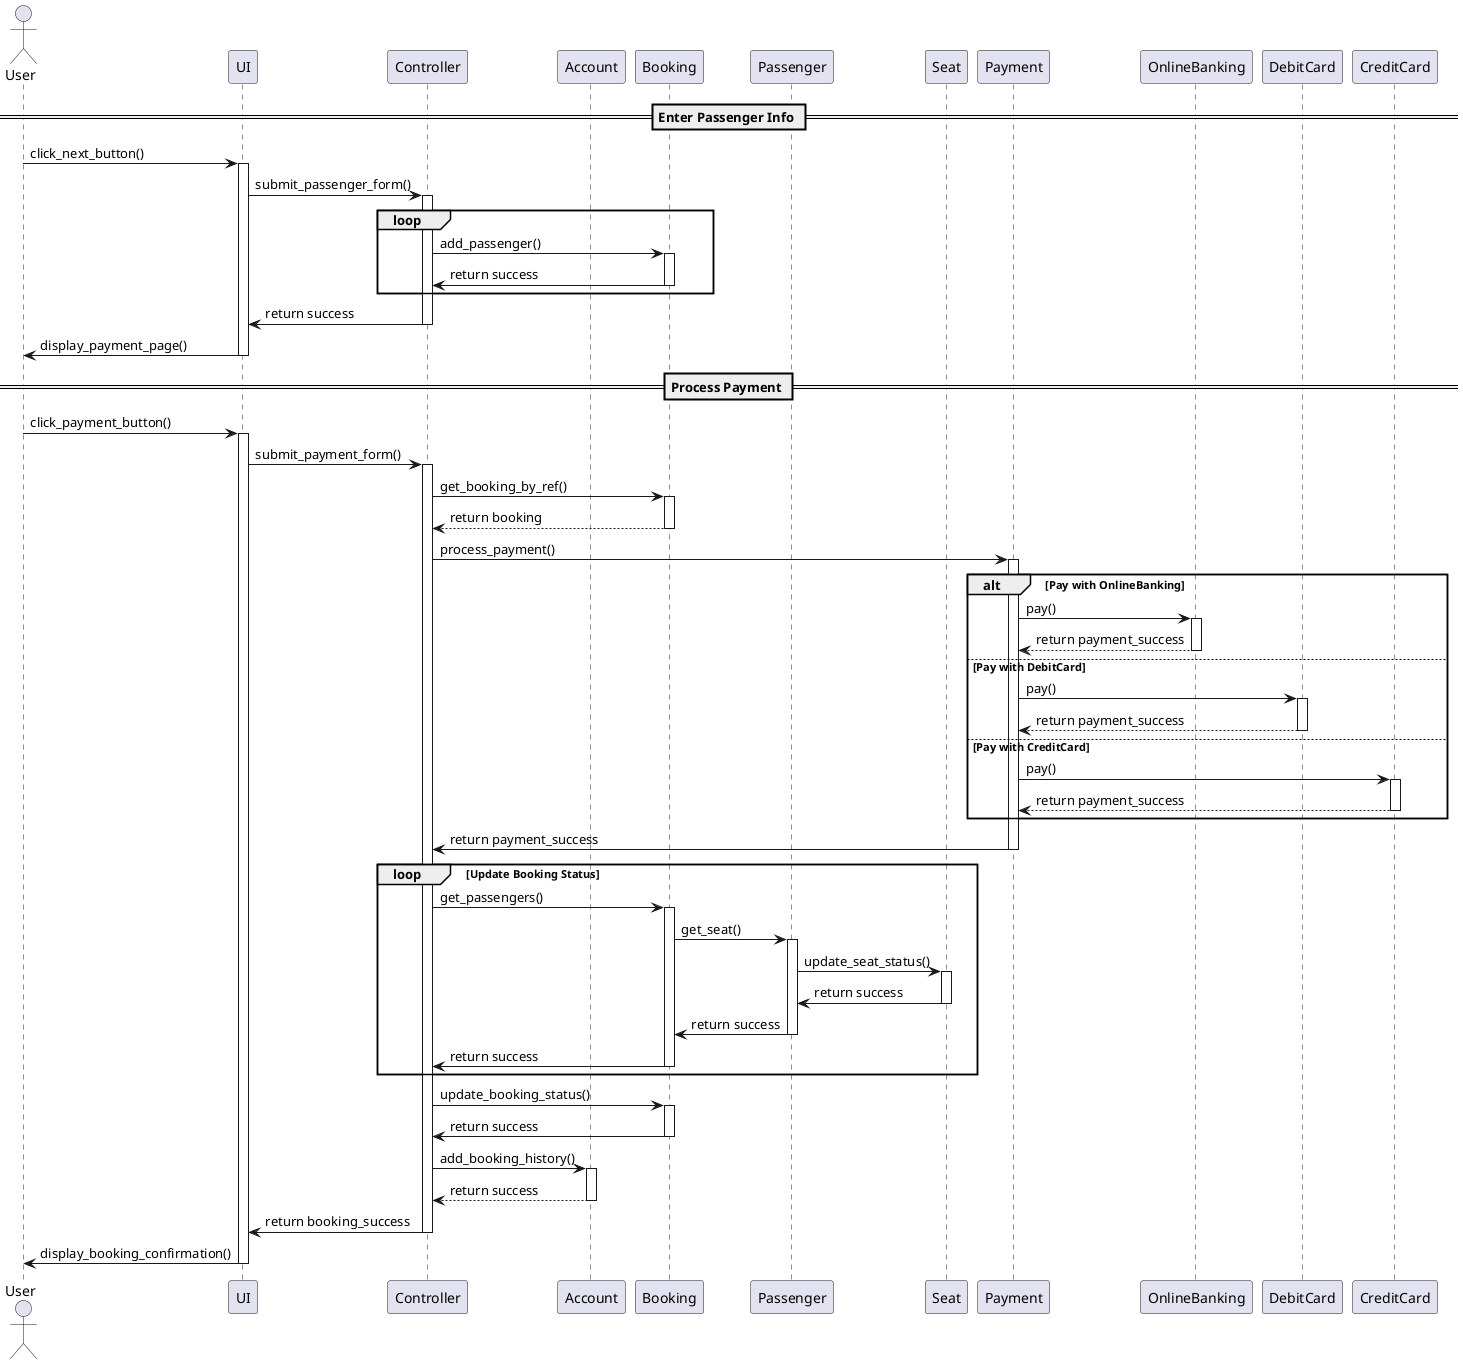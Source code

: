 @startuml PassengerPayment

actor "User" as user
participant UI
participant Controller
participant Account
participant Booking
participant Passenger
participant Seat
participant Payment
participant OnlineBanking
participant DebitCard
participant CreditCard

== Enter Passenger Info ==

user -> UI: click_next_button()
activate UI 

UI -> Controller: submit_passenger_form()
activate Controller 
loop
Controller -> Booking: add_passenger()
activate Booking 
Booking -> Controller: return success
deactivate Booking
end
Controller -> UI: return success
deactivate Controller
UI -> user: display_payment_page()
deactivate UI


== Process Payment ==

user -> UI: click_payment_button()
activate UI 

UI -> Controller: submit_payment_form()
activate Controller 

Controller -> Booking: get_booking_by_ref()
activate Booking 
Booking --> Controller: return booking
deactivate Booking

Controller -> Payment: process_payment()
activate Payment 

alt Pay with OnlineBanking
    Payment -> OnlineBanking: pay()
    activate OnlineBanking 
    OnlineBanking --> Payment: return payment_success
    deactivate OnlineBanking 

else Pay with DebitCard
    Payment -> DebitCard: pay()
    activate DebitCard
    DebitCard --> Payment: return payment_success
    deactivate DebitCard 

else Pay with CreditCard
    Payment -> CreditCard: pay()
    activate CreditCard 
    CreditCard --> Payment: return payment_success
    deactivate CreditCard 
end

Payment -> Controller: return payment_success
deactivate Payment 

loop Update Booking Status
    Controller -> Booking: get_passengers()
    activate Booking 
    Booking -> Passenger: get_seat()
    activate Passenger 
    Passenger -> Seat: update_seat_status()
    activate Seat 

    Seat -> Passenger: return success
    deactivate Seat 

    Passenger -> Booking: return success
    deactivate Passenger 

    Booking -> Controller: return success
    deactivate Booking
end

Controller -> Booking: update_booking_status()
activate Booking 
Booking -> Controller: return success
deactivate Booking

Controller -> Account: add_booking_history()
activate Account 
Account --> Controller: return success
deactivate Account 

Controller -> UI: return booking_success
deactivate Controller

UI -> user: display_booking_confirmation()
deactivate UI

@enduml